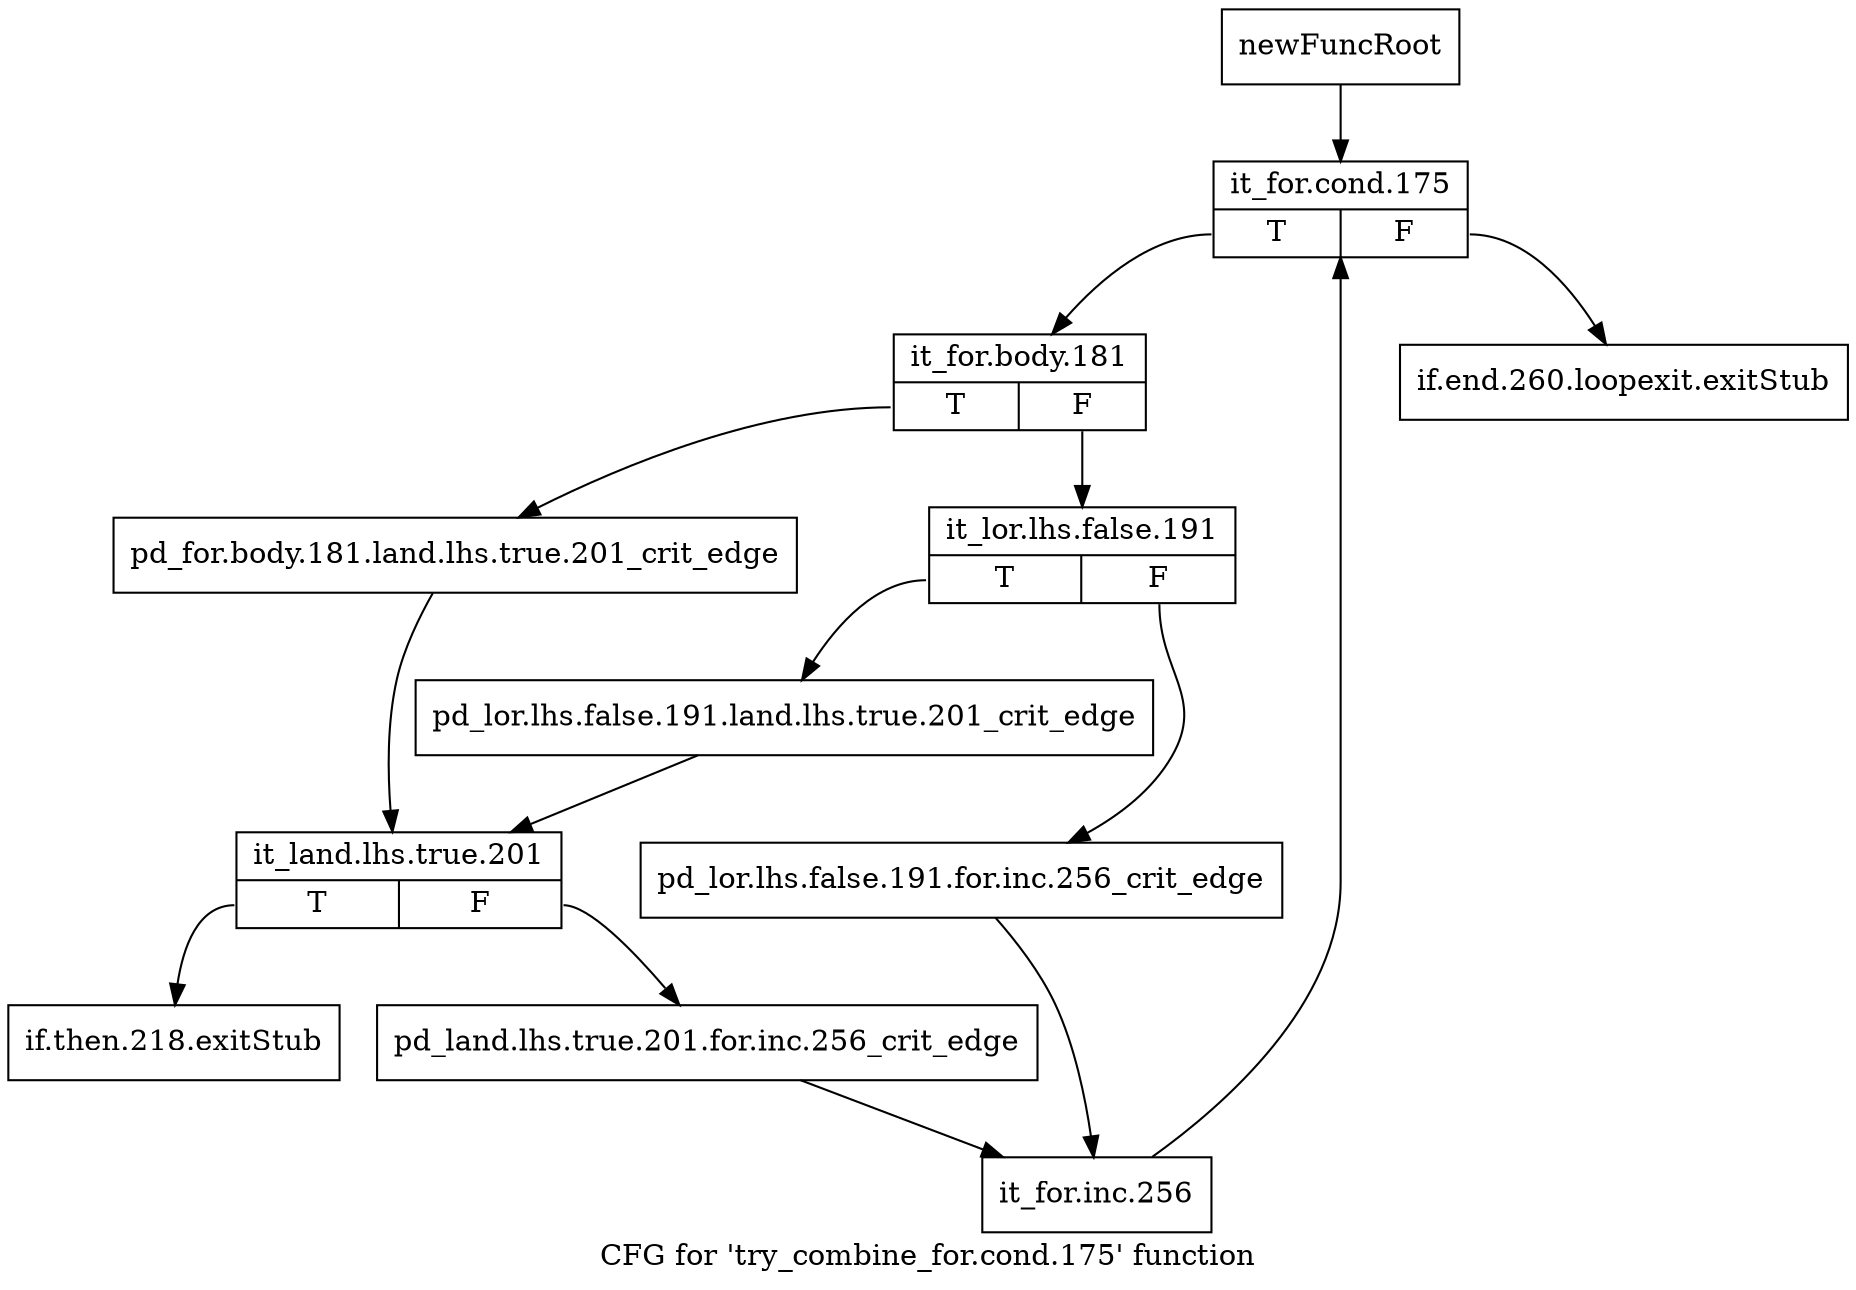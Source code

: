 digraph "CFG for 'try_combine_for.cond.175' function" {
	label="CFG for 'try_combine_for.cond.175' function";

	Node0xa601490 [shape=record,label="{newFuncRoot}"];
	Node0xa601490 -> Node0xa601580;
	Node0xa6014e0 [shape=record,label="{if.end.260.loopexit.exitStub}"];
	Node0xa601530 [shape=record,label="{if.then.218.exitStub}"];
	Node0xa601580 [shape=record,label="{it_for.cond.175|{<s0>T|<s1>F}}"];
	Node0xa601580:s0 -> Node0xa6015d0;
	Node0xa601580:s1 -> Node0xa6014e0;
	Node0xa6015d0 [shape=record,label="{it_for.body.181|{<s0>T|<s1>F}}"];
	Node0xa6015d0:s0 -> Node0xa601710;
	Node0xa6015d0:s1 -> Node0xa601620;
	Node0xa601620 [shape=record,label="{it_lor.lhs.false.191|{<s0>T|<s1>F}}"];
	Node0xa601620:s0 -> Node0xa6016c0;
	Node0xa601620:s1 -> Node0xa601670;
	Node0xa601670 [shape=record,label="{pd_lor.lhs.false.191.for.inc.256_crit_edge}"];
	Node0xa601670 -> Node0xa601800;
	Node0xa6016c0 [shape=record,label="{pd_lor.lhs.false.191.land.lhs.true.201_crit_edge}"];
	Node0xa6016c0 -> Node0xa601760;
	Node0xa601710 [shape=record,label="{pd_for.body.181.land.lhs.true.201_crit_edge}"];
	Node0xa601710 -> Node0xa601760;
	Node0xa601760 [shape=record,label="{it_land.lhs.true.201|{<s0>T|<s1>F}}"];
	Node0xa601760:s0 -> Node0xa601530;
	Node0xa601760:s1 -> Node0xa6017b0;
	Node0xa6017b0 [shape=record,label="{pd_land.lhs.true.201.for.inc.256_crit_edge}"];
	Node0xa6017b0 -> Node0xa601800;
	Node0xa601800 [shape=record,label="{it_for.inc.256}"];
	Node0xa601800 -> Node0xa601580;
}
